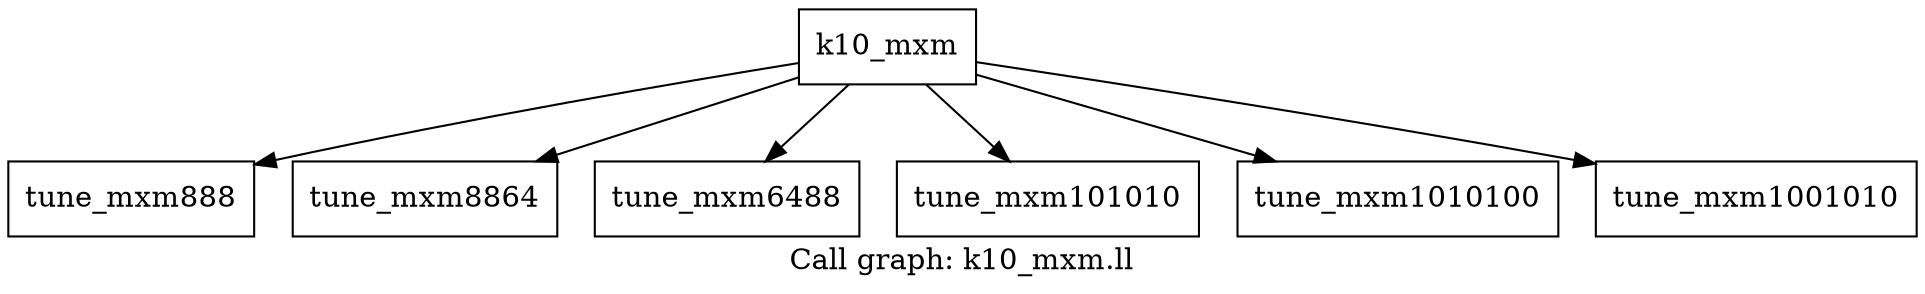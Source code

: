 digraph "Call graph: k10_mxm.ll" {
	label="Call graph: k10_mxm.ll";

	Node0x55dd79fae580 [shape=record,label="{k10_mxm}"];
	Node0x55dd79fae580 -> Node0x55dd79fad140;
	Node0x55dd79fae580 -> Node0x55dd79fad1f0;
	Node0x55dd79fae580 -> Node0x55dd79fad270;
	Node0x55dd79fae580 -> Node0x55dd79fad2f0;
	Node0x55dd79fae580 -> Node0x55dd79fad370;
	Node0x55dd79fae580 -> Node0x55dd79fbd110;
	Node0x55dd79fad140 [shape=record,label="{tune_mxm888}"];
	Node0x55dd79fad1f0 [shape=record,label="{tune_mxm8864}"];
	Node0x55dd79fad270 [shape=record,label="{tune_mxm6488}"];
	Node0x55dd79fad2f0 [shape=record,label="{tune_mxm101010}"];
	Node0x55dd79fad370 [shape=record,label="{tune_mxm1010100}"];
	Node0x55dd79fbd110 [shape=record,label="{tune_mxm1001010}"];
}
